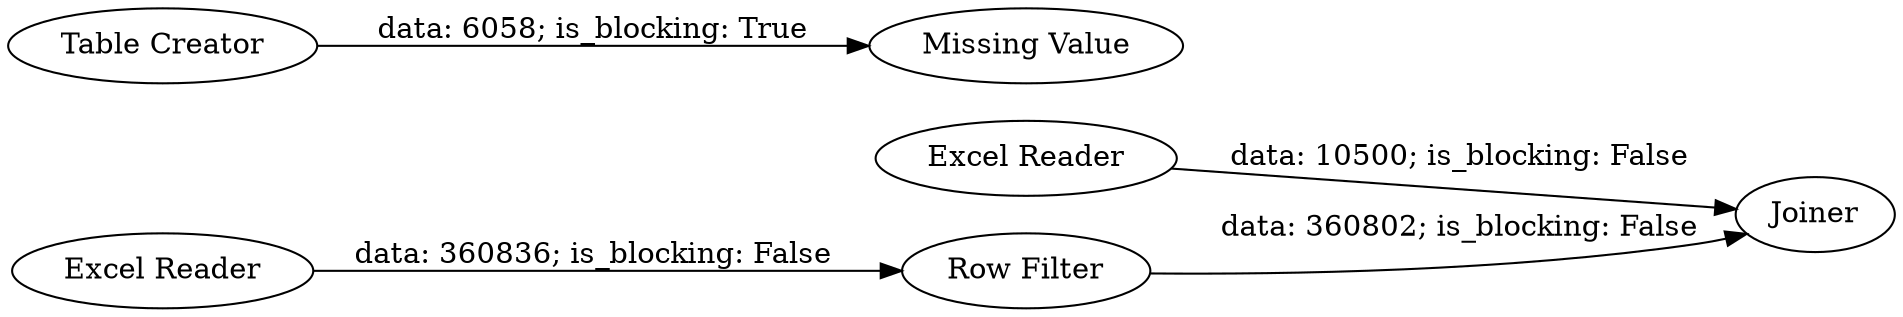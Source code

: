 digraph {
	"3401889349995808095_3" [label="Row Filter"]
	"3401889349995808095_1" [label="Excel Reader"]
	"3401889349995808095_4" [label=Joiner]
	"3401889349995808095_2" [label="Excel Reader"]
	"3401889349995808095_5" [label="Table Creator"]
	"3401889349995808095_6" [label="Missing Value"]
	"3401889349995808095_1" -> "3401889349995808095_4" [label="data: 10500; is_blocking: False"]
	"3401889349995808095_3" -> "3401889349995808095_4" [label="data: 360802; is_blocking: False"]
	"3401889349995808095_2" -> "3401889349995808095_3" [label="data: 360836; is_blocking: False"]
	"3401889349995808095_5" -> "3401889349995808095_6" [label="data: 6058; is_blocking: True"]
	rankdir=LR
}

